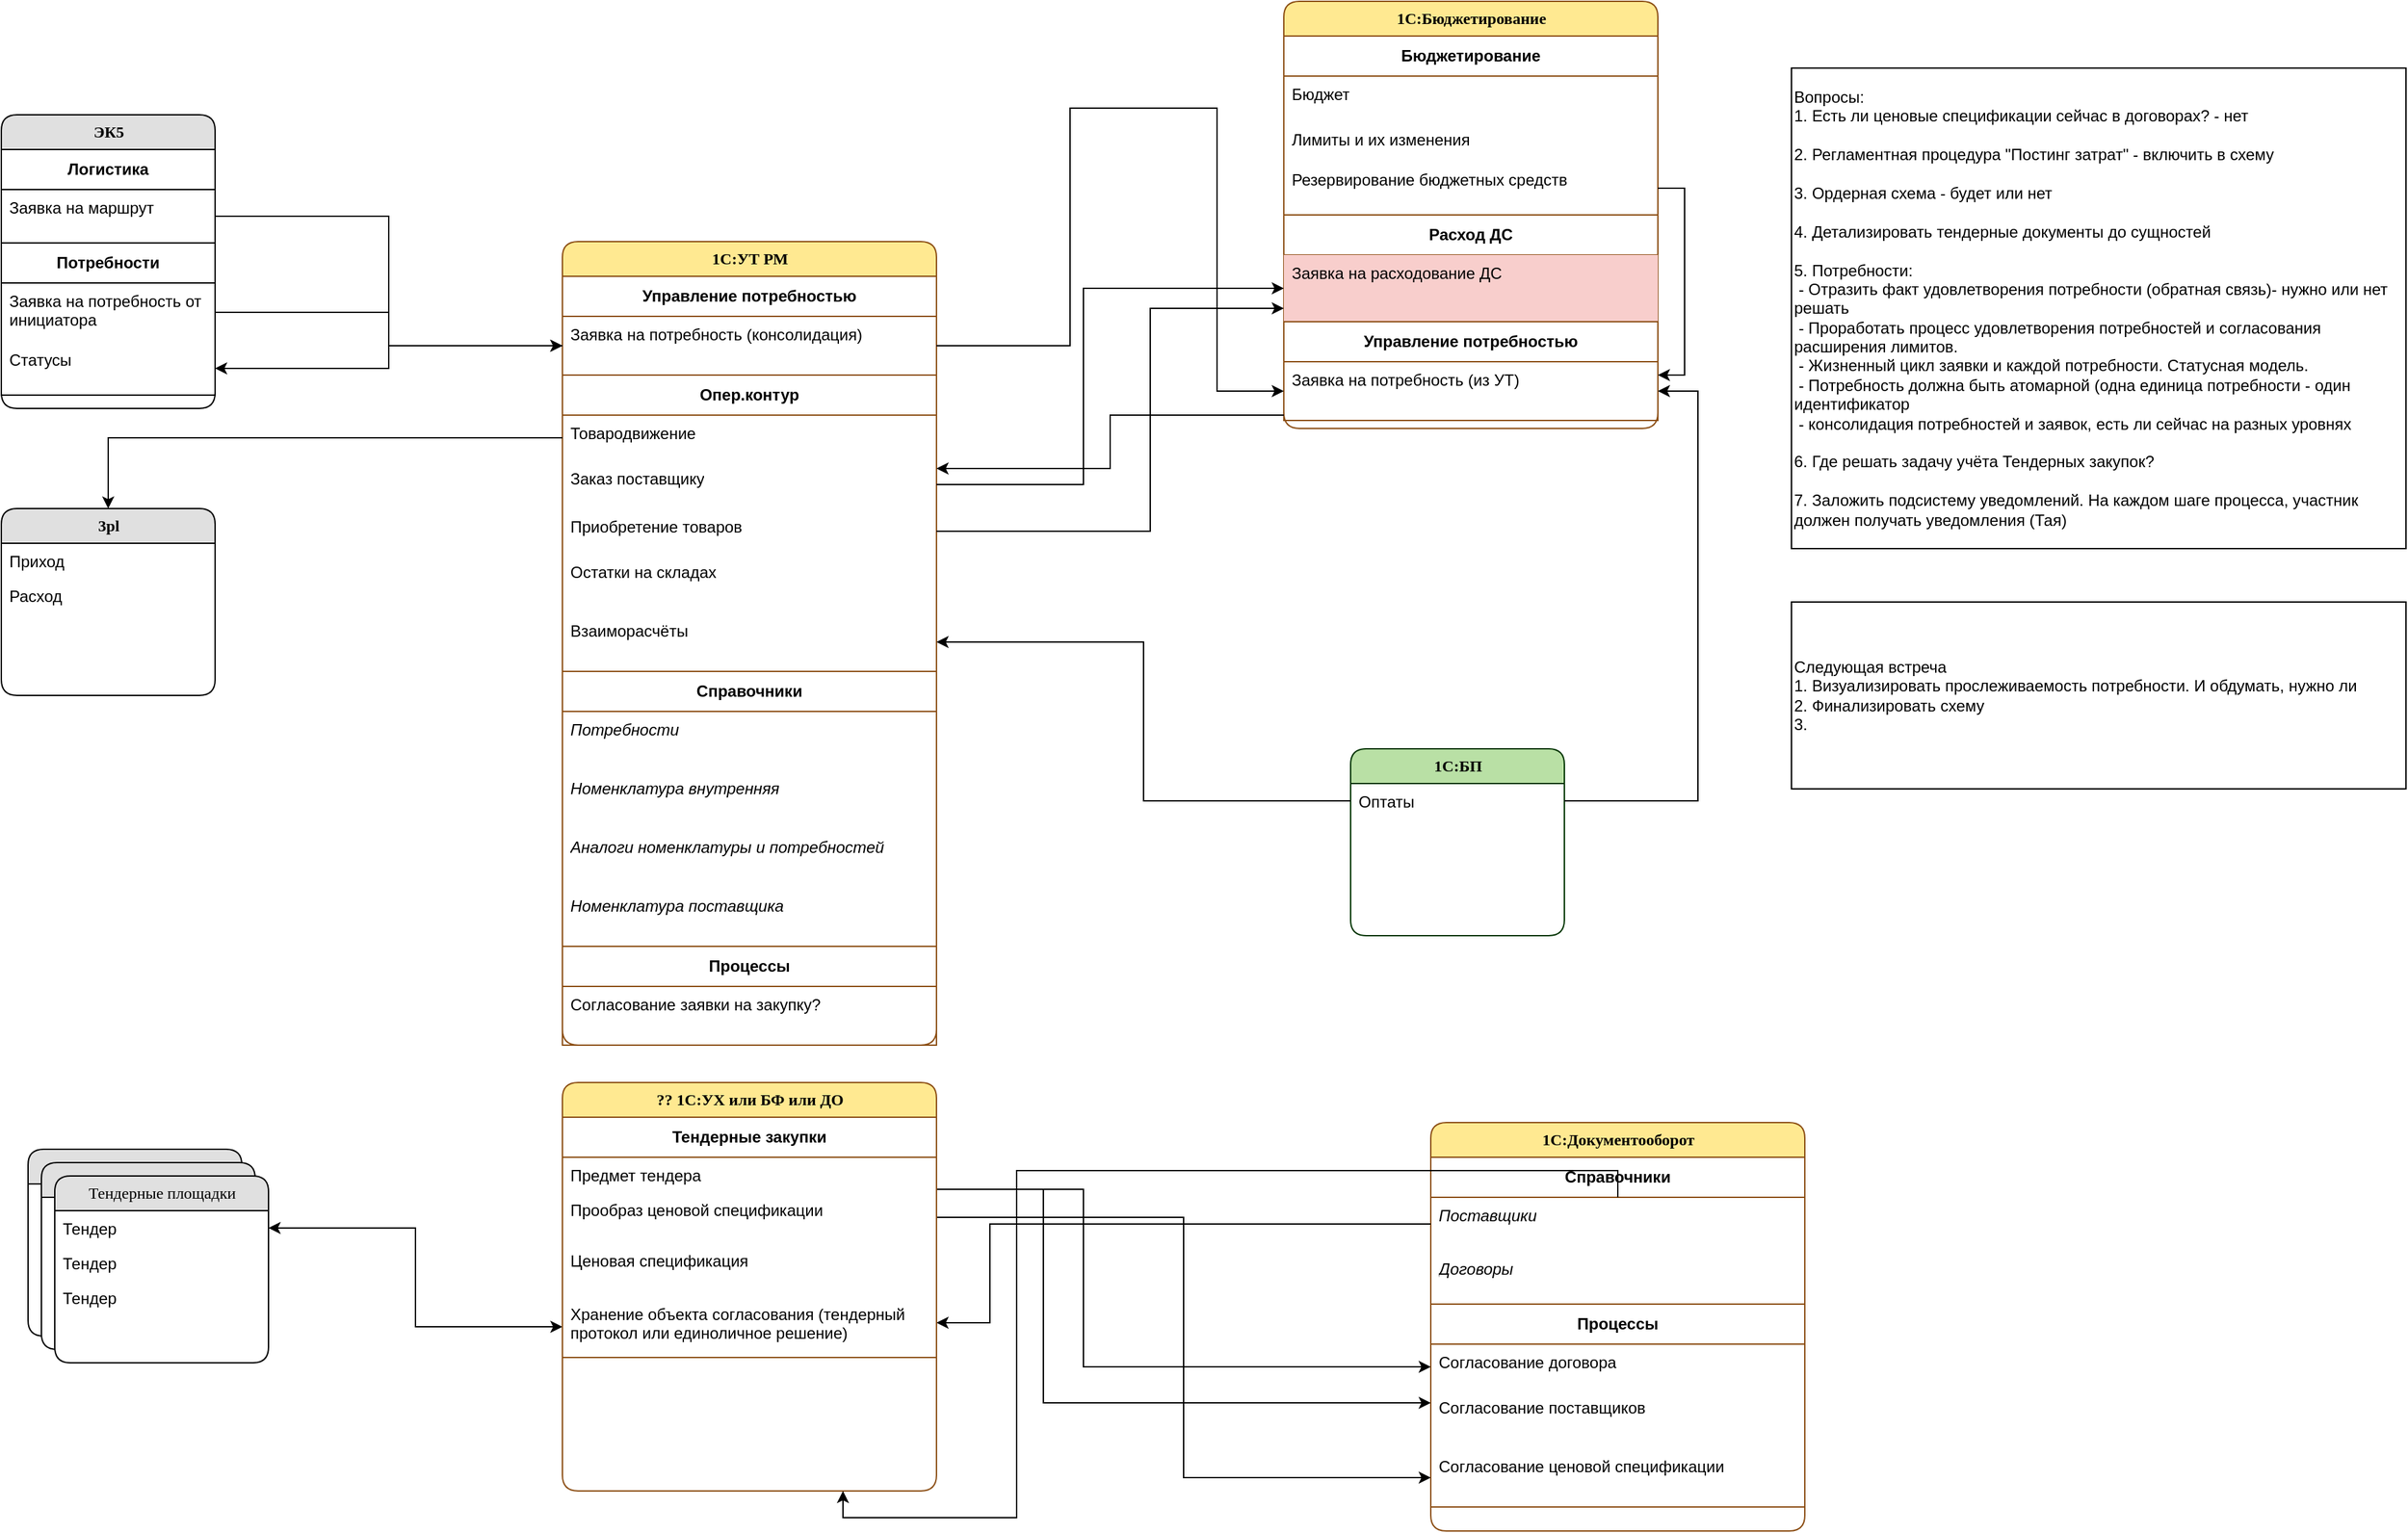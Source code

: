 <mxfile version="22.1.15" type="github">
  <diagram name="Page-1" id="5d7acffa-a066-3a61-03fe-96351882024d">
    <mxGraphModel dx="3044" dy="1424" grid="1" gridSize="10" guides="1" tooltips="1" connect="1" arrows="1" fold="1" page="1" pageScale="1" pageWidth="1100" pageHeight="850" background="#ffffff" math="0" shadow="0">
      <root>
        <mxCell id="0" />
        <mxCell id="1" parent="0" />
        <mxCell id="2debaab0fafb2da2-10" value="Object" style="html=1;rounded=0;shadow=0;comic=0;labelBackgroundColor=none;strokeWidth=2;fontFamily=Verdana;fontSize=12;align=center;shape=mxgraph.ios7ui.horLines;" parent="1" vertex="1">
          <mxGeometry x="1937.5" y="640" width="135" height="50" as="geometry" />
        </mxCell>
        <mxCell id="-Be9Nho__Xy84-P588cp-6" value="1С:УТ РМ" style="swimlane;html=1;fontStyle=1;childLayout=stackLayout;horizontal=1;startSize=26;fillColor=#FFE991;horizontalStack=0;resizeParent=1;resizeLast=0;collapsible=1;marginBottom=0;swimlaneFillColor=#ffffff;align=center;rounded=1;shadow=0;comic=0;labelBackgroundColor=none;strokeWidth=1;fontFamily=Verdana;fontSize=12;strokeColor=#8B4D13;" parent="1" vertex="1">
          <mxGeometry x="810" y="300" width="280" height="602" as="geometry" />
        </mxCell>
        <mxCell id="-Be9Nho__Xy84-P588cp-112" value="Управление потребностью" style="swimlane;fontStyle=1;childLayout=stackLayout;horizontal=1;startSize=30;horizontalStack=0;resizeParent=1;resizeParentMax=0;resizeLast=0;collapsible=1;marginBottom=0;whiteSpace=wrap;html=1;strokeColor=#8B4D13;" parent="-Be9Nho__Xy84-P588cp-6" vertex="1">
          <mxGeometry y="26" width="280" height="74" as="geometry" />
        </mxCell>
        <mxCell id="-Be9Nho__Xy84-P588cp-12" value="Заявка на потребность (консолидация)" style="text;html=1;strokeColor=none;fillColor=none;spacingLeft=4;spacingRight=4;whiteSpace=wrap;overflow=hidden;rotatable=0;points=[[0,0.5],[1,0.5]];portConstraint=eastwest;" parent="-Be9Nho__Xy84-P588cp-112" vertex="1">
          <mxGeometry y="30" width="280" height="44" as="geometry" />
        </mxCell>
        <mxCell id="-Be9Nho__Xy84-P588cp-121" value="Опер.контур" style="swimlane;fontStyle=1;childLayout=stackLayout;horizontal=1;startSize=30;horizontalStack=0;resizeParent=1;resizeParentMax=0;resizeLast=0;collapsible=1;marginBottom=0;whiteSpace=wrap;html=1;strokeColor=#8B4D13;" parent="-Be9Nho__Xy84-P588cp-6" vertex="1">
          <mxGeometry y="100" width="280" height="222" as="geometry" />
        </mxCell>
        <mxCell id="-Be9Nho__Xy84-P588cp-94" value="Товародвижение" style="text;html=1;strokeColor=none;fillColor=none;spacingLeft=4;spacingRight=4;whiteSpace=wrap;overflow=hidden;rotatable=0;points=[[0,0.5],[1,0.5]];portConstraint=eastwest;" parent="-Be9Nho__Xy84-P588cp-121" vertex="1">
          <mxGeometry y="30" width="280" height="34" as="geometry" />
        </mxCell>
        <mxCell id="-Be9Nho__Xy84-P588cp-7" value="Заказ поставщику" style="text;html=1;strokeColor=none;fillColor=none;spacingLeft=4;spacingRight=4;whiteSpace=wrap;overflow=hidden;rotatable=0;points=[[0,0.5],[1,0.5]];portConstraint=eastwest;" parent="-Be9Nho__Xy84-P588cp-121" vertex="1">
          <mxGeometry y="64" width="280" height="36" as="geometry" />
        </mxCell>
        <mxCell id="-Be9Nho__Xy84-P588cp-9" value="Приобретение товаров" style="text;html=1;strokeColor=none;fillColor=none;spacingLeft=4;spacingRight=4;whiteSpace=wrap;overflow=hidden;rotatable=0;points=[[0,0.5],[1,0.5]];portConstraint=eastwest;" parent="-Be9Nho__Xy84-P588cp-121" vertex="1">
          <mxGeometry y="100" width="280" height="34" as="geometry" />
        </mxCell>
        <mxCell id="-Be9Nho__Xy84-P588cp-50" value="Остатки на складах" style="text;html=1;strokeColor=none;fillColor=none;spacingLeft=4;spacingRight=4;whiteSpace=wrap;overflow=hidden;rotatable=0;points=[[0,0.5],[1,0.5]];portConstraint=eastwest;" parent="-Be9Nho__Xy84-P588cp-121" vertex="1">
          <mxGeometry y="134" width="280" height="44" as="geometry" />
        </mxCell>
        <mxCell id="-Be9Nho__Xy84-P588cp-92" value="Взаиморасчёты" style="text;html=1;strokeColor=none;fillColor=none;spacingLeft=4;spacingRight=4;whiteSpace=wrap;overflow=hidden;rotatable=0;points=[[0,0.5],[1,0.5]];portConstraint=eastwest;" parent="-Be9Nho__Xy84-P588cp-121" vertex="1">
          <mxGeometry y="178" width="280" height="44" as="geometry" />
        </mxCell>
        <mxCell id="-Be9Nho__Xy84-P588cp-126" value="Справочники" style="swimlane;fontStyle=1;childLayout=stackLayout;horizontal=1;startSize=30;horizontalStack=0;resizeParent=1;resizeParentMax=0;resizeLast=0;collapsible=1;marginBottom=0;whiteSpace=wrap;html=1;strokeColor=#8B4D13;" parent="-Be9Nho__Xy84-P588cp-6" vertex="1">
          <mxGeometry y="322" width="280" height="206" as="geometry" />
        </mxCell>
        <mxCell id="-Be9Nho__Xy84-P588cp-64" value="Потребности" style="text;html=1;strokeColor=none;fillColor=none;spacingLeft=4;spacingRight=4;whiteSpace=wrap;overflow=hidden;rotatable=0;points=[[0,0.5],[1,0.5]];portConstraint=eastwest;fontStyle=2" parent="-Be9Nho__Xy84-P588cp-126" vertex="1">
          <mxGeometry y="30" width="280" height="44" as="geometry" />
        </mxCell>
        <mxCell id="-Be9Nho__Xy84-P588cp-57" value="Номенклатура внутренняя" style="text;html=1;strokeColor=none;fillColor=none;spacingLeft=4;spacingRight=4;whiteSpace=wrap;overflow=hidden;rotatable=0;points=[[0,0.5],[1,0.5]];portConstraint=eastwest;fontStyle=2" parent="-Be9Nho__Xy84-P588cp-126" vertex="1">
          <mxGeometry y="74" width="280" height="44" as="geometry" />
        </mxCell>
        <mxCell id="-Be9Nho__Xy84-P588cp-199" value="Аналоги номенклатуры и потребностей" style="text;html=1;strokeColor=none;fillColor=none;spacingLeft=4;spacingRight=4;whiteSpace=wrap;overflow=hidden;rotatable=0;points=[[0,0.5],[1,0.5]];portConstraint=eastwest;fontStyle=2" parent="-Be9Nho__Xy84-P588cp-126" vertex="1">
          <mxGeometry y="118" width="280" height="44" as="geometry" />
        </mxCell>
        <mxCell id="-Be9Nho__Xy84-P588cp-20" value="Номенклатура поставщика" style="text;html=1;strokeColor=none;fillColor=none;spacingLeft=4;spacingRight=4;whiteSpace=wrap;overflow=hidden;rotatable=0;points=[[0,0.5],[1,0.5]];portConstraint=eastwest;fontStyle=2" parent="-Be9Nho__Xy84-P588cp-126" vertex="1">
          <mxGeometry y="162" width="280" height="44" as="geometry" />
        </mxCell>
        <mxCell id="-Be9Nho__Xy84-P588cp-159" value="Процессы" style="swimlane;fontStyle=1;childLayout=stackLayout;horizontal=1;startSize=30;horizontalStack=0;resizeParent=1;resizeParentMax=0;resizeLast=0;collapsible=1;marginBottom=0;whiteSpace=wrap;html=1;strokeColor=#8B4D13;" parent="-Be9Nho__Xy84-P588cp-6" vertex="1">
          <mxGeometry y="528" width="280" height="74" as="geometry" />
        </mxCell>
        <mxCell id="-Be9Nho__Xy84-P588cp-67" value="Согласование заявки на закупку?" style="text;html=1;strokeColor=none;fillColor=none;spacingLeft=4;spacingRight=4;whiteSpace=wrap;overflow=hidden;rotatable=0;points=[[0,0.5],[1,0.5]];portConstraint=eastwest;" parent="-Be9Nho__Xy84-P588cp-159" vertex="1">
          <mxGeometry y="30" width="280" height="44" as="geometry" />
        </mxCell>
        <mxCell id="-Be9Nho__Xy84-P588cp-11" value="1С:Бюджетирование" style="swimlane;html=1;fontStyle=1;childLayout=stackLayout;horizontal=1;startSize=26;fillColor=#FFE991;horizontalStack=0;resizeParent=1;resizeLast=0;collapsible=1;marginBottom=0;swimlaneFillColor=#ffffff;align=center;rounded=1;shadow=0;comic=0;labelBackgroundColor=none;strokeWidth=1;fontFamily=Verdana;fontSize=12;strokeColor=#8B4D13;" parent="1" vertex="1">
          <mxGeometry x="1350" y="120" width="280" height="320" as="geometry" />
        </mxCell>
        <mxCell id="-Be9Nho__Xy84-P588cp-101" value="Бюджетирование" style="swimlane;fontStyle=1;childLayout=stackLayout;horizontal=1;startSize=30;horizontalStack=0;resizeParent=1;resizeParentMax=0;resizeLast=0;collapsible=1;marginBottom=0;whiteSpace=wrap;html=1;strokeColor=#8B4D13;" parent="-Be9Nho__Xy84-P588cp-11" vertex="1">
          <mxGeometry y="26" width="280" height="134" as="geometry" />
        </mxCell>
        <mxCell id="-Be9Nho__Xy84-P588cp-106" value="Бюджет" style="text;html=1;strokeColor=none;fillColor=none;spacingLeft=4;spacingRight=4;whiteSpace=wrap;overflow=hidden;rotatable=0;points=[[0,0.5],[1,0.5]];portConstraint=eastwest;" parent="-Be9Nho__Xy84-P588cp-101" vertex="1">
          <mxGeometry y="30" width="280" height="34" as="geometry" />
        </mxCell>
        <mxCell id="-Be9Nho__Xy84-P588cp-158" value="Лимиты и их изменения" style="text;html=1;strokeColor=none;fillColor=none;spacingLeft=4;spacingRight=4;whiteSpace=wrap;overflow=hidden;rotatable=0;points=[[0,0.5],[1,0.5]];portConstraint=eastwest;" parent="-Be9Nho__Xy84-P588cp-101" vertex="1">
          <mxGeometry y="64" width="280" height="30" as="geometry" />
        </mxCell>
        <mxCell id="-Be9Nho__Xy84-P588cp-14" value="Резервирование бюджетных средств" style="text;html=1;strokeColor=none;fillColor=none;spacingLeft=4;spacingRight=4;whiteSpace=wrap;overflow=hidden;rotatable=0;points=[[0,0.5],[1,0.5]];portConstraint=eastwest;" parent="-Be9Nho__Xy84-P588cp-101" vertex="1">
          <mxGeometry y="94" width="280" height="40" as="geometry" />
        </mxCell>
        <mxCell id="-Be9Nho__Xy84-P588cp-132" value="Расход ДС" style="swimlane;fontStyle=1;childLayout=stackLayout;horizontal=1;startSize=30;horizontalStack=0;resizeParent=1;resizeParentMax=0;resizeLast=0;collapsible=1;marginBottom=0;whiteSpace=wrap;html=1;strokeColor=#8B4D13;" parent="-Be9Nho__Xy84-P588cp-11" vertex="1">
          <mxGeometry y="160" width="280" height="80" as="geometry" />
        </mxCell>
        <mxCell id="-Be9Nho__Xy84-P588cp-13" value="Заявка на расходование ДС" style="text;html=1;strokeColor=none;fillColor=#F8CECC;spacingLeft=4;spacingRight=4;whiteSpace=wrap;overflow=hidden;rotatable=0;points=[[0,0.5],[1,0.5]];portConstraint=eastwest;" parent="-Be9Nho__Xy84-P588cp-132" vertex="1">
          <mxGeometry y="30" width="280" height="50" as="geometry" />
        </mxCell>
        <mxCell id="-Be9Nho__Xy84-P588cp-176" value="Управление потребностью" style="swimlane;fontStyle=1;childLayout=stackLayout;horizontal=1;startSize=30;horizontalStack=0;resizeParent=1;resizeParentMax=0;resizeLast=0;collapsible=1;marginBottom=0;whiteSpace=wrap;html=1;strokeColor=#8B4D13;" parent="-Be9Nho__Xy84-P588cp-11" vertex="1">
          <mxGeometry y="240" width="280" height="74" as="geometry" />
        </mxCell>
        <mxCell id="-Be9Nho__Xy84-P588cp-177" value="Заявка на потребность (из УТ)" style="text;html=1;strokeColor=none;fillColor=none;spacingLeft=4;spacingRight=4;whiteSpace=wrap;overflow=hidden;rotatable=0;points=[[0,0.5],[1,0.5]];portConstraint=eastwest;" parent="-Be9Nho__Xy84-P588cp-176" vertex="1">
          <mxGeometry y="30" width="280" height="44" as="geometry" />
        </mxCell>
        <mxCell id="-Be9Nho__Xy84-P588cp-179" style="edgeStyle=orthogonalEdgeStyle;rounded=0;orthogonalLoop=1;jettySize=auto;html=1;exitX=1;exitY=0.5;exitDx=0;exitDy=0;" parent="-Be9Nho__Xy84-P588cp-11" source="-Be9Nho__Xy84-P588cp-14" target="-Be9Nho__Xy84-P588cp-177" edge="1">
          <mxGeometry relative="1" as="geometry">
            <Array as="points">
              <mxPoint x="300" y="140" />
              <mxPoint x="300" y="280" />
            </Array>
          </mxGeometry>
        </mxCell>
        <mxCell id="-Be9Nho__Xy84-P588cp-21" value="ЭК5" style="swimlane;html=1;fontStyle=1;childLayout=stackLayout;horizontal=1;startSize=26;fillColor=#e0e0e0;horizontalStack=0;resizeParent=1;resizeLast=0;collapsible=1;marginBottom=0;swimlaneFillColor=#ffffff;align=center;rounded=1;shadow=0;comic=0;labelBackgroundColor=none;strokeWidth=1;fontFamily=Verdana;fontSize=12" parent="1" vertex="1">
          <mxGeometry x="390" y="205" width="160" height="220" as="geometry" />
        </mxCell>
        <mxCell id="-Be9Nho__Xy84-P588cp-150" value="Логистика" style="swimlane;fontStyle=1;childLayout=stackLayout;horizontal=1;startSize=30;horizontalStack=0;resizeParent=1;resizeParentMax=0;resizeLast=0;collapsible=1;marginBottom=0;whiteSpace=wrap;html=1;" parent="-Be9Nho__Xy84-P588cp-21" vertex="1">
          <mxGeometry y="26" width="160" height="70" as="geometry" />
        </mxCell>
        <mxCell id="-Be9Nho__Xy84-P588cp-110" value="Заявка на маршрут" style="text;html=1;strokeColor=none;fillColor=none;spacingLeft=4;spacingRight=4;whiteSpace=wrap;overflow=hidden;rotatable=0;points=[[0,0.5],[1,0.5]];portConstraint=eastwest;" parent="-Be9Nho__Xy84-P588cp-150" vertex="1">
          <mxGeometry y="30" width="160" height="40" as="geometry" />
        </mxCell>
        <mxCell id="-Be9Nho__Xy84-P588cp-146" value="Потребности" style="swimlane;fontStyle=1;childLayout=stackLayout;horizontal=1;startSize=30;horizontalStack=0;resizeParent=1;resizeParentMax=0;resizeLast=0;collapsible=1;marginBottom=0;whiteSpace=wrap;html=1;" parent="-Be9Nho__Xy84-P588cp-21" vertex="1">
          <mxGeometry y="96" width="160" height="114" as="geometry">
            <mxRectangle y="96" width="160" height="30" as="alternateBounds" />
          </mxGeometry>
        </mxCell>
        <mxCell id="-Be9Nho__Xy84-P588cp-22" value="Заявка на потребность от инициатора" style="text;html=1;strokeColor=none;fillColor=none;spacingLeft=4;spacingRight=4;whiteSpace=wrap;overflow=hidden;rotatable=0;points=[[0,0.5],[1,0.5]];portConstraint=eastwest;" parent="-Be9Nho__Xy84-P588cp-146" vertex="1">
          <mxGeometry y="30" width="160" height="44" as="geometry" />
        </mxCell>
        <mxCell id="-Be9Nho__Xy84-P588cp-99" value="Статусы" style="text;html=1;strokeColor=none;fillColor=none;spacingLeft=4;spacingRight=4;whiteSpace=wrap;overflow=hidden;rotatable=0;points=[[0,0.5],[1,0.5]];portConstraint=eastwest;" parent="-Be9Nho__Xy84-P588cp-146" vertex="1">
          <mxGeometry y="74" width="160" height="40" as="geometry" />
        </mxCell>
        <mxCell id="-Be9Nho__Xy84-P588cp-37" value="1С:БП" style="swimlane;html=1;fontStyle=1;childLayout=stackLayout;horizontal=1;startSize=26;fillColor=#B9E0A5;horizontalStack=0;resizeParent=1;resizeLast=0;collapsible=1;marginBottom=0;swimlaneFillColor=#ffffff;align=center;rounded=1;shadow=0;comic=0;labelBackgroundColor=none;strokeWidth=1;fontFamily=Verdana;fontSize=12;strokeColor=#003300;" parent="1" vertex="1">
          <mxGeometry x="1400" y="680" width="160" height="140" as="geometry" />
        </mxCell>
        <mxCell id="-Be9Nho__Xy84-P588cp-41" value="Оптаты" style="text;html=1;strokeColor=none;fillColor=none;spacingLeft=4;spacingRight=4;whiteSpace=wrap;overflow=hidden;rotatable=0;points=[[0,0.5],[1,0.5]];portConstraint=eastwest;" parent="-Be9Nho__Xy84-P588cp-37" vertex="1">
          <mxGeometry y="26" width="160" height="26" as="geometry" />
        </mxCell>
        <mxCell id="-Be9Nho__Xy84-P588cp-45" value="3pl" style="swimlane;html=1;fontStyle=1;childLayout=stackLayout;horizontal=1;startSize=26;fillColor=#e0e0e0;horizontalStack=0;resizeParent=1;resizeLast=0;collapsible=1;marginBottom=0;swimlaneFillColor=#ffffff;align=center;rounded=1;shadow=0;comic=0;labelBackgroundColor=none;strokeWidth=1;fontFamily=Verdana;fontSize=12" parent="1" vertex="1">
          <mxGeometry x="390" y="500" width="160" height="140" as="geometry" />
        </mxCell>
        <mxCell id="-Be9Nho__Xy84-P588cp-47" value="Приход" style="text;html=1;strokeColor=none;fillColor=none;spacingLeft=4;spacingRight=4;whiteSpace=wrap;overflow=hidden;rotatable=0;points=[[0,0.5],[1,0.5]];portConstraint=eastwest;" parent="-Be9Nho__Xy84-P588cp-45" vertex="1">
          <mxGeometry y="26" width="160" height="26" as="geometry" />
        </mxCell>
        <mxCell id="-Be9Nho__Xy84-P588cp-48" value="Расход" style="text;html=1;strokeColor=none;fillColor=none;spacingLeft=4;spacingRight=4;whiteSpace=wrap;overflow=hidden;rotatable=0;points=[[0,0.5],[1,0.5]];portConstraint=eastwest;" parent="-Be9Nho__Xy84-P588cp-45" vertex="1">
          <mxGeometry y="52" width="160" height="26" as="geometry" />
        </mxCell>
        <mxCell id="-Be9Nho__Xy84-P588cp-68" value="1С:Документооборот" style="swimlane;html=1;fontStyle=1;childLayout=stackLayout;horizontal=1;startSize=26;fillColor=#FFE991;horizontalStack=0;resizeParent=1;resizeLast=0;collapsible=1;marginBottom=0;swimlaneFillColor=#ffffff;align=center;rounded=1;shadow=0;comic=0;labelBackgroundColor=none;strokeWidth=1;fontFamily=Verdana;fontSize=12;strokeColor=#8B4D13;" parent="1" vertex="1">
          <mxGeometry x="1460" y="960" width="280" height="306" as="geometry" />
        </mxCell>
        <mxCell id="-Be9Nho__Xy84-P588cp-138" value="Справочники" style="swimlane;fontStyle=1;childLayout=stackLayout;horizontal=1;startSize=30;horizontalStack=0;resizeParent=1;resizeParentMax=0;resizeLast=0;collapsible=1;marginBottom=0;whiteSpace=wrap;html=1;strokeColor=#8B4D13;" parent="-Be9Nho__Xy84-P588cp-68" vertex="1">
          <mxGeometry y="26" width="280" height="110" as="geometry" />
        </mxCell>
        <mxCell id="-Be9Nho__Xy84-P588cp-18" value="Поставщики" style="text;html=1;strokeColor=none;fillColor=none;spacingLeft=4;spacingRight=4;whiteSpace=wrap;overflow=hidden;rotatable=0;points=[[0,0.5],[1,0.5]];portConstraint=eastwest;fontStyle=2" parent="-Be9Nho__Xy84-P588cp-138" vertex="1">
          <mxGeometry y="30" width="280" height="40" as="geometry" />
        </mxCell>
        <mxCell id="-Be9Nho__Xy84-P588cp-72" value="Договоры" style="text;html=1;strokeColor=none;fillColor=none;spacingLeft=4;spacingRight=4;whiteSpace=wrap;overflow=hidden;rotatable=0;points=[[0,0.5],[1,0.5]];portConstraint=eastwest;fontStyle=2" parent="-Be9Nho__Xy84-P588cp-138" vertex="1">
          <mxGeometry y="70" width="280" height="40" as="geometry" />
        </mxCell>
        <mxCell id="-Be9Nho__Xy84-P588cp-142" value="Процессы" style="swimlane;fontStyle=1;childLayout=stackLayout;horizontal=1;startSize=30;horizontalStack=0;resizeParent=1;resizeParentMax=0;resizeLast=0;collapsible=1;marginBottom=0;whiteSpace=wrap;html=1;strokeColor=#8B4D13;" parent="-Be9Nho__Xy84-P588cp-68" vertex="1">
          <mxGeometry y="136" width="280" height="152" as="geometry" />
        </mxCell>
        <mxCell id="-Be9Nho__Xy84-P588cp-69" value="Согласование договора" style="text;html=1;strokeColor=none;fillColor=none;spacingLeft=4;spacingRight=4;whiteSpace=wrap;overflow=hidden;rotatable=0;points=[[0,0.5],[1,0.5]];portConstraint=eastwest;" parent="-Be9Nho__Xy84-P588cp-142" vertex="1">
          <mxGeometry y="30" width="280" height="34" as="geometry" />
        </mxCell>
        <mxCell id="-Be9Nho__Xy84-P588cp-86" value="Согласование поставщиков" style="text;html=1;strokeColor=none;fillColor=none;spacingLeft=4;spacingRight=4;whiteSpace=wrap;overflow=hidden;rotatable=0;points=[[0,0.5],[1,0.5]];portConstraint=eastwest;fontStyle=0" parent="-Be9Nho__Xy84-P588cp-142" vertex="1">
          <mxGeometry y="64" width="280" height="44" as="geometry" />
        </mxCell>
        <mxCell id="-Be9Nho__Xy84-P588cp-70" value="Согласование ценовой спецификации" style="text;html=1;strokeColor=none;fillColor=none;spacingLeft=4;spacingRight=4;whiteSpace=wrap;overflow=hidden;rotatable=0;points=[[0,0.5],[1,0.5]];portConstraint=eastwest;" parent="-Be9Nho__Xy84-P588cp-142" vertex="1">
          <mxGeometry y="108" width="280" height="44" as="geometry" />
        </mxCell>
        <mxCell id="-Be9Nho__Xy84-P588cp-74" value="Вопросы:&lt;br&gt;1. Есть ли ценовые спецификации сейчас в договорах? - нет&lt;br&gt;&lt;br&gt;2. Регламентная процедура &quot;Постинг затрат&quot; - включить в схему&lt;br&gt;&lt;br&gt;3. Ордерная схема - будет или нет&lt;br&gt;&lt;br&gt;4. Детализировать тендерные документы до сущностей&lt;br&gt;&lt;br&gt;5. Потребности:&lt;br&gt;&amp;nbsp;- Отразить факт удовлетворения потребности (обратная связь)- нужно или нет решать&lt;br&gt;&amp;nbsp;- Проработать процесс удовлетворения потребностей и согласования расширения лимитов. &lt;br&gt;&amp;nbsp;- Жизненный цикл заявки и каждой потребности. Статусная модель.&amp;nbsp;&lt;br&gt;&amp;nbsp;- Потребность должна быть атомарной (одна единица потребности - один идентификатор&lt;br&gt;&amp;nbsp;- консолидация потребностей и заявок, есть ли сейчас на разных уровнях&lt;br&gt;&lt;br&gt;6. Где решать задачу учёта Тендерных закупок?&lt;br&gt;&lt;br&gt;7. Заложить подсистему уведомлений. На каждом шаге процесса, участник должен получать уведомления (Тая)" style="rounded=0;whiteSpace=wrap;html=1;align=left;" parent="1" vertex="1">
          <mxGeometry x="1730" y="170" width="460" height="360" as="geometry" />
        </mxCell>
        <mxCell id="-Be9Nho__Xy84-P588cp-83" value="" style="group" parent="1" vertex="1" connectable="0">
          <mxGeometry x="410" y="980" width="180" height="160" as="geometry" />
        </mxCell>
        <mxCell id="-Be9Nho__Xy84-P588cp-75" value="" style="swimlane;html=1;fontStyle=0;childLayout=stackLayout;horizontal=1;startSize=26;fillColor=#e0e0e0;horizontalStack=0;resizeParent=1;resizeLast=0;collapsible=1;marginBottom=0;swimlaneFillColor=#ffffff;align=center;rounded=1;shadow=0;comic=0;labelBackgroundColor=none;strokeWidth=1;fontFamily=Verdana;fontSize=12" parent="-Be9Nho__Xy84-P588cp-83" vertex="1">
          <mxGeometry width="160" height="140" as="geometry" />
        </mxCell>
        <mxCell id="-Be9Nho__Xy84-P588cp-79" value="" style="swimlane;html=1;fontStyle=0;childLayout=stackLayout;horizontal=1;startSize=26;fillColor=#e0e0e0;horizontalStack=0;resizeParent=1;resizeLast=0;collapsible=1;marginBottom=0;swimlaneFillColor=#ffffff;align=center;rounded=1;shadow=0;comic=0;labelBackgroundColor=none;strokeWidth=1;fontFamily=Verdana;fontSize=12" parent="-Be9Nho__Xy84-P588cp-83" vertex="1">
          <mxGeometry x="10" y="10" width="160" height="140" as="geometry" />
        </mxCell>
        <mxCell id="-Be9Nho__Xy84-P588cp-81" value="Тендерные площадки" style="swimlane;html=1;fontStyle=0;childLayout=stackLayout;horizontal=1;startSize=26;fillColor=#e0e0e0;horizontalStack=0;resizeParent=1;resizeLast=0;collapsible=1;marginBottom=0;swimlaneFillColor=#ffffff;align=center;rounded=1;shadow=0;comic=0;labelBackgroundColor=none;strokeWidth=1;fontFamily=Verdana;fontSize=12" parent="-Be9Nho__Xy84-P588cp-83" vertex="1">
          <mxGeometry x="20" y="20" width="160" height="140" as="geometry" />
        </mxCell>
        <mxCell id="-Be9Nho__Xy84-P588cp-82" value="Тендер" style="text;html=1;strokeColor=none;fillColor=none;spacingLeft=4;spacingRight=4;whiteSpace=wrap;overflow=hidden;rotatable=0;points=[[0,0.5],[1,0.5]];portConstraint=eastwest;" parent="-Be9Nho__Xy84-P588cp-81" vertex="1">
          <mxGeometry y="26" width="160" height="26" as="geometry" />
        </mxCell>
        <mxCell id="-Be9Nho__Xy84-P588cp-88" value="Тендер" style="text;html=1;strokeColor=none;fillColor=none;spacingLeft=4;spacingRight=4;whiteSpace=wrap;overflow=hidden;rotatable=0;points=[[0,0.5],[1,0.5]];portConstraint=eastwest;" parent="-Be9Nho__Xy84-P588cp-81" vertex="1">
          <mxGeometry y="52" width="160" height="26" as="geometry" />
        </mxCell>
        <mxCell id="-Be9Nho__Xy84-P588cp-89" value="Тендер" style="text;html=1;strokeColor=none;fillColor=none;spacingLeft=4;spacingRight=4;whiteSpace=wrap;overflow=hidden;rotatable=0;points=[[0,0.5],[1,0.5]];portConstraint=eastwest;" parent="-Be9Nho__Xy84-P588cp-81" vertex="1">
          <mxGeometry y="78" width="160" height="26" as="geometry" />
        </mxCell>
        <mxCell id="-Be9Nho__Xy84-P588cp-157" style="edgeStyle=orthogonalEdgeStyle;rounded=0;orthogonalLoop=1;jettySize=auto;html=1;endArrow=classic;startArrow=classic;" parent="1" source="-Be9Nho__Xy84-P588cp-16" target="-Be9Nho__Xy84-P588cp-82" edge="1">
          <mxGeometry relative="1" as="geometry" />
        </mxCell>
        <mxCell id="-Be9Nho__Xy84-P588cp-163" style="edgeStyle=orthogonalEdgeStyle;rounded=0;orthogonalLoop=1;jettySize=auto;html=1;" parent="1" source="-Be9Nho__Xy84-P588cp-22" target="-Be9Nho__Xy84-P588cp-12" edge="1">
          <mxGeometry relative="1" as="geometry" />
        </mxCell>
        <mxCell id="-Be9Nho__Xy84-P588cp-166" style="edgeStyle=orthogonalEdgeStyle;rounded=0;orthogonalLoop=1;jettySize=auto;html=1;" parent="1" source="-Be9Nho__Xy84-P588cp-110" target="-Be9Nho__Xy84-P588cp-12" edge="1">
          <mxGeometry relative="1" as="geometry" />
        </mxCell>
        <mxCell id="-Be9Nho__Xy84-P588cp-170" style="edgeStyle=orthogonalEdgeStyle;rounded=0;orthogonalLoop=1;jettySize=auto;html=1;" parent="1" source="-Be9Nho__Xy84-P588cp-12" target="-Be9Nho__Xy84-P588cp-99" edge="1">
          <mxGeometry relative="1" as="geometry" />
        </mxCell>
        <mxCell id="-Be9Nho__Xy84-P588cp-174" style="edgeStyle=orthogonalEdgeStyle;rounded=0;orthogonalLoop=1;jettySize=auto;html=1;" parent="1" source="-Be9Nho__Xy84-P588cp-18" edge="1" target="-Be9Nho__Xy84-P588cp-16">
          <mxGeometry relative="1" as="geometry">
            <mxPoint x="908" y="1100" as="targetPoint" />
            <Array as="points">
              <mxPoint x="1130" y="1036" />
              <mxPoint x="1130" y="1110" />
            </Array>
            <mxPoint x="1500" y="1040" as="sourcePoint" />
          </mxGeometry>
        </mxCell>
        <mxCell id="-Be9Nho__Xy84-P588cp-178" style="edgeStyle=orthogonalEdgeStyle;rounded=0;orthogonalLoop=1;jettySize=auto;html=1;entryX=0;entryY=0.5;entryDx=0;entryDy=0;" parent="1" source="-Be9Nho__Xy84-P588cp-12" target="-Be9Nho__Xy84-P588cp-177" edge="1">
          <mxGeometry relative="1" as="geometry">
            <Array as="points">
              <mxPoint x="1190" y="378" />
              <mxPoint x="1190" y="200" />
              <mxPoint x="1300" y="200" />
              <mxPoint x="1300" y="412" />
            </Array>
          </mxGeometry>
        </mxCell>
        <mxCell id="-Be9Nho__Xy84-P588cp-181" style="edgeStyle=orthogonalEdgeStyle;rounded=0;orthogonalLoop=1;jettySize=auto;html=1;" parent="1" source="-Be9Nho__Xy84-P588cp-177" target="-Be9Nho__Xy84-P588cp-7" edge="1">
          <mxGeometry relative="1" as="geometry">
            <Array as="points">
              <mxPoint x="1220" y="430" />
              <mxPoint x="1220" y="470" />
            </Array>
          </mxGeometry>
        </mxCell>
        <mxCell id="-Be9Nho__Xy84-P588cp-183" style="edgeStyle=orthogonalEdgeStyle;rounded=0;orthogonalLoop=1;jettySize=auto;html=1;" parent="1" source="-Be9Nho__Xy84-P588cp-7" target="-Be9Nho__Xy84-P588cp-13" edge="1">
          <mxGeometry relative="1" as="geometry">
            <Array as="points">
              <mxPoint x="1200" y="482" />
              <mxPoint x="1200" y="335" />
            </Array>
          </mxGeometry>
        </mxCell>
        <mxCell id="-Be9Nho__Xy84-P588cp-184" style="edgeStyle=orthogonalEdgeStyle;rounded=0;orthogonalLoop=1;jettySize=auto;html=1;" parent="1" source="-Be9Nho__Xy84-P588cp-9" target="-Be9Nho__Xy84-P588cp-13" edge="1">
          <mxGeometry relative="1" as="geometry">
            <Array as="points">
              <mxPoint x="1250" y="517" />
              <mxPoint x="1250" y="350" />
            </Array>
          </mxGeometry>
        </mxCell>
        <mxCell id="-Be9Nho__Xy84-P588cp-185" style="edgeStyle=orthogonalEdgeStyle;rounded=0;orthogonalLoop=1;jettySize=auto;html=1;" parent="1" source="-Be9Nho__Xy84-P588cp-41" target="-Be9Nho__Xy84-P588cp-92" edge="1">
          <mxGeometry relative="1" as="geometry" />
        </mxCell>
        <mxCell id="-Be9Nho__Xy84-P588cp-186" style="edgeStyle=orthogonalEdgeStyle;rounded=0;orthogonalLoop=1;jettySize=auto;html=1;" parent="1" source="-Be9Nho__Xy84-P588cp-17" target="-Be9Nho__Xy84-P588cp-70" edge="1">
          <mxGeometry relative="1" as="geometry" />
        </mxCell>
        <mxCell id="-Be9Nho__Xy84-P588cp-187" style="edgeStyle=orthogonalEdgeStyle;rounded=0;orthogonalLoop=1;jettySize=auto;html=1;" parent="1" source="-Be9Nho__Xy84-P588cp-16" target="-Be9Nho__Xy84-P588cp-69" edge="1">
          <mxGeometry relative="1" as="geometry">
            <Array as="points">
              <mxPoint x="950" y="1010" />
              <mxPoint x="1200" y="1010" />
              <mxPoint x="1200" y="1143" />
            </Array>
          </mxGeometry>
        </mxCell>
        <mxCell id="-Be9Nho__Xy84-P588cp-188" style="edgeStyle=orthogonalEdgeStyle;rounded=0;orthogonalLoop=1;jettySize=auto;html=1;" parent="1" source="-Be9Nho__Xy84-P588cp-16" target="-Be9Nho__Xy84-P588cp-86" edge="1">
          <mxGeometry relative="1" as="geometry">
            <Array as="points">
              <mxPoint x="950" y="1010" />
              <mxPoint x="1170" y="1010" />
              <mxPoint x="1170" y="1170" />
            </Array>
          </mxGeometry>
        </mxCell>
        <mxCell id="-Be9Nho__Xy84-P588cp-189" value="?? 1С:УХ или БФ или ДО" style="swimlane;html=1;fontStyle=1;childLayout=stackLayout;horizontal=1;startSize=26;fillColor=#FFE991;horizontalStack=0;resizeParent=1;resizeLast=0;collapsible=1;marginBottom=0;swimlaneFillColor=#ffffff;align=center;rounded=1;shadow=0;comic=0;labelBackgroundColor=none;strokeWidth=1;fontFamily=Verdana;fontSize=12;strokeColor=#8B4D13;" parent="1" vertex="1">
          <mxGeometry x="810" y="930" width="280" height="306" as="geometry" />
        </mxCell>
        <mxCell id="-Be9Nho__Xy84-P588cp-15" value="Тендерные закупки" style="swimlane;fontStyle=1;childLayout=stackLayout;horizontal=1;startSize=30;horizontalStack=0;resizeParent=1;resizeParentMax=0;resizeLast=0;collapsible=1;marginBottom=0;whiteSpace=wrap;html=1;strokeColor=#8B4D13;" parent="-Be9Nho__Xy84-P588cp-189" vertex="1">
          <mxGeometry y="26" width="280" height="180" as="geometry" />
        </mxCell>
        <mxCell id="-Be9Nho__Xy84-P588cp-19" value="Предмет тендера" style="text;html=1;strokeColor=none;fillColor=none;spacingLeft=4;spacingRight=4;whiteSpace=wrap;overflow=hidden;rotatable=0;points=[[0,0.5],[1,0.5]];portConstraint=eastwest;" parent="-Be9Nho__Xy84-P588cp-15" vertex="1">
          <mxGeometry y="30" width="280" height="26" as="geometry" />
        </mxCell>
        <mxCell id="-Be9Nho__Xy84-P588cp-17" value="Прообраз ценовой спецификации" style="text;html=1;strokeColor=none;fillColor=none;spacingLeft=4;spacingRight=4;whiteSpace=wrap;overflow=hidden;rotatable=0;points=[[0,0.5],[1,0.5]];portConstraint=eastwest;" parent="-Be9Nho__Xy84-P588cp-15" vertex="1">
          <mxGeometry y="56" width="280" height="38" as="geometry" />
        </mxCell>
        <mxCell id="-Be9Nho__Xy84-P588cp-87" value="Ценовая спецификация" style="text;html=1;strokeColor=none;fillColor=none;spacingLeft=4;spacingRight=4;whiteSpace=wrap;overflow=hidden;rotatable=0;points=[[0,0.5],[1,0.5]];portConstraint=eastwest;" parent="-Be9Nho__Xy84-P588cp-15" vertex="1">
          <mxGeometry y="94" width="280" height="40" as="geometry" />
        </mxCell>
        <mxCell id="-Be9Nho__Xy84-P588cp-16" value="Хранение объекта согласования (тендерный протокол или единоличное решение)" style="text;html=1;strokeColor=none;fillColor=none;spacingLeft=4;spacingRight=4;whiteSpace=wrap;overflow=hidden;rotatable=0;points=[[0,0.5],[1,0.5]];portConstraint=eastwest;" parent="-Be9Nho__Xy84-P588cp-15" vertex="1">
          <mxGeometry y="134" width="280" height="46" as="geometry" />
        </mxCell>
        <mxCell id="-Be9Nho__Xy84-P588cp-197" style="edgeStyle=orthogonalEdgeStyle;rounded=0;orthogonalLoop=1;jettySize=auto;html=1;entryX=0.75;entryY=1;entryDx=0;entryDy=0;" parent="1" source="-Be9Nho__Xy84-P588cp-18" target="-Be9Nho__Xy84-P588cp-189" edge="1">
          <mxGeometry relative="1" as="geometry">
            <mxPoint x="1320" y="996" as="targetPoint" />
            <Array as="points">
              <mxPoint x="1150" y="996" />
              <mxPoint x="1150" y="1256" />
              <mxPoint x="1020" y="1256" />
            </Array>
          </mxGeometry>
        </mxCell>
        <mxCell id="-Be9Nho__Xy84-P588cp-198" style="edgeStyle=orthogonalEdgeStyle;rounded=0;orthogonalLoop=1;jettySize=auto;html=1;" parent="1" source="-Be9Nho__Xy84-P588cp-94" target="-Be9Nho__Xy84-P588cp-45" edge="1">
          <mxGeometry relative="1" as="geometry" />
        </mxCell>
        <mxCell id="-Be9Nho__Xy84-P588cp-200" value="Следующая встреча&lt;br&gt;1. Визуализировать прослеживаемость потребности. И обдумать, нужно ли&lt;br&gt;2. Финализировать схему&lt;br&gt;3.&amp;nbsp;" style="rounded=0;whiteSpace=wrap;html=1;align=left;" parent="1" vertex="1">
          <mxGeometry x="1730" y="570" width="460" height="140" as="geometry" />
        </mxCell>
        <mxCell id="-Be9Nho__Xy84-P588cp-201" style="edgeStyle=orthogonalEdgeStyle;rounded=0;orthogonalLoop=1;jettySize=auto;html=1;" parent="1" source="-Be9Nho__Xy84-P588cp-41" target="-Be9Nho__Xy84-P588cp-177" edge="1">
          <mxGeometry relative="1" as="geometry">
            <mxPoint x="1680" y="490" as="targetPoint" />
            <Array as="points">
              <mxPoint x="1660" y="719" />
              <mxPoint x="1660" y="412" />
            </Array>
          </mxGeometry>
        </mxCell>
      </root>
    </mxGraphModel>
  </diagram>
</mxfile>
